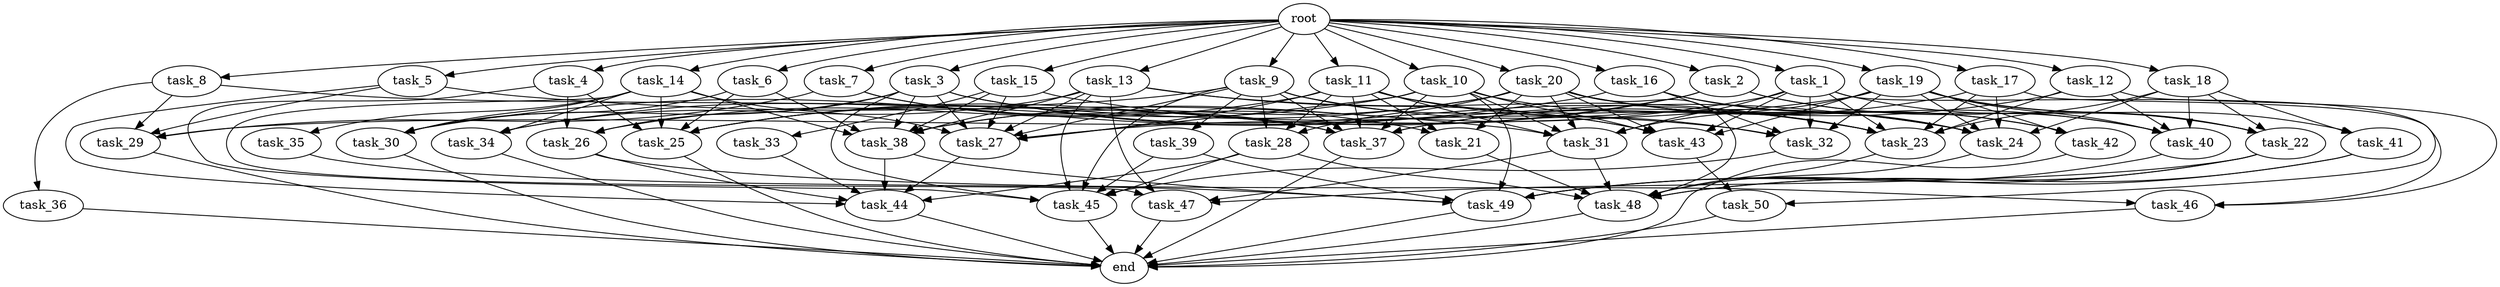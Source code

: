 digraph G {
  root [size="0.000000e+00"];
  task_1 [size="6.793486e+10"];
  task_2 [size="7.547872e+10"];
  task_3 [size="6.391233e+10"];
  task_4 [size="5.714133e+09"];
  task_5 [size="7.981151e+10"];
  task_6 [size="2.276569e+10"];
  task_7 [size="9.826140e+10"];
  task_8 [size="8.028187e+10"];
  task_9 [size="4.423663e+10"];
  task_10 [size="5.948417e+10"];
  task_11 [size="7.407122e+10"];
  task_12 [size="9.335053e+10"];
  task_13 [size="5.734583e+10"];
  task_14 [size="2.611957e+10"];
  task_15 [size="8.414967e+10"];
  task_16 [size="1.609278e+10"];
  task_17 [size="4.671693e+10"];
  task_18 [size="2.825816e+10"];
  task_19 [size="5.274436e+10"];
  task_20 [size="1.053716e+10"];
  task_21 [size="9.349018e+10"];
  task_22 [size="1.917301e+10"];
  task_23 [size="9.333521e+09"];
  task_24 [size="4.260624e+10"];
  task_25 [size="9.775990e+10"];
  task_26 [size="2.451365e+10"];
  task_27 [size="2.475358e+10"];
  task_28 [size="8.140902e+10"];
  task_29 [size="9.223346e+10"];
  task_30 [size="6.893708e+10"];
  task_31 [size="8.156091e+10"];
  task_32 [size="9.698767e+09"];
  task_33 [size="7.871629e+10"];
  task_34 [size="1.661345e+10"];
  task_35 [size="3.672670e+10"];
  task_36 [size="8.076569e+09"];
  task_37 [size="8.168979e+10"];
  task_38 [size="5.696381e+09"];
  task_39 [size="2.458059e+10"];
  task_40 [size="2.421087e+10"];
  task_41 [size="7.589533e+10"];
  task_42 [size="2.708847e+10"];
  task_43 [size="7.288644e+10"];
  task_44 [size="1.546416e+10"];
  task_45 [size="8.883106e+10"];
  task_46 [size="8.060847e+10"];
  task_47 [size="4.690492e+10"];
  task_48 [size="2.843160e+09"];
  task_49 [size="8.125367e+10"];
  task_50 [size="9.675056e+10"];
  end [size="0.000000e+00"];

  root -> task_1 [size="1.000000e-12"];
  root -> task_2 [size="1.000000e-12"];
  root -> task_3 [size="1.000000e-12"];
  root -> task_4 [size="1.000000e-12"];
  root -> task_5 [size="1.000000e-12"];
  root -> task_6 [size="1.000000e-12"];
  root -> task_7 [size="1.000000e-12"];
  root -> task_8 [size="1.000000e-12"];
  root -> task_9 [size="1.000000e-12"];
  root -> task_10 [size="1.000000e-12"];
  root -> task_11 [size="1.000000e-12"];
  root -> task_12 [size="1.000000e-12"];
  root -> task_13 [size="1.000000e-12"];
  root -> task_14 [size="1.000000e-12"];
  root -> task_15 [size="1.000000e-12"];
  root -> task_16 [size="1.000000e-12"];
  root -> task_17 [size="1.000000e-12"];
  root -> task_18 [size="1.000000e-12"];
  root -> task_19 [size="1.000000e-12"];
  root -> task_20 [size="1.000000e-12"];
  task_1 -> task_22 [size="4.793254e+07"];
  task_1 -> task_23 [size="1.166690e+07"];
  task_1 -> task_31 [size="1.359348e+08"];
  task_1 -> task_32 [size="1.939753e+07"];
  task_1 -> task_38 [size="8.137688e+06"];
  task_1 -> task_43 [size="1.214774e+08"];
  task_1 -> task_46 [size="2.686949e+08"];
  task_2 -> task_22 [size="4.793254e+07"];
  task_2 -> task_25 [size="1.629332e+08"];
  task_2 -> task_27 [size="3.094197e+07"];
  task_2 -> task_40 [size="4.842175e+07"];
  task_3 -> task_23 [size="1.166690e+07"];
  task_3 -> task_26 [size="8.171217e+07"];
  task_3 -> task_27 [size="3.094197e+07"];
  task_3 -> task_30 [size="1.723427e+08"];
  task_3 -> task_32 [size="1.939753e+07"];
  task_3 -> task_38 [size="8.137688e+06"];
  task_3 -> task_45 [size="1.269015e+08"];
  task_4 -> task_25 [size="1.629332e+08"];
  task_4 -> task_26 [size="8.171217e+07"];
  task_4 -> task_45 [size="1.269015e+08"];
  task_5 -> task_29 [size="2.305836e+08"];
  task_5 -> task_31 [size="1.359348e+08"];
  task_5 -> task_44 [size="2.577359e+07"];
  task_6 -> task_25 [size="1.629332e+08"];
  task_6 -> task_30 [size="1.723427e+08"];
  task_6 -> task_38 [size="8.137688e+06"];
  task_7 -> task_21 [size="3.116339e+08"];
  task_7 -> task_29 [size="2.305836e+08"];
  task_7 -> task_37 [size="1.166997e+08"];
  task_8 -> task_29 [size="2.305836e+08"];
  task_8 -> task_36 [size="8.076569e+07"];
  task_8 -> task_37 [size="1.166997e+08"];
  task_9 -> task_24 [size="6.086606e+07"];
  task_9 -> task_27 [size="3.094197e+07"];
  task_9 -> task_28 [size="2.713634e+08"];
  task_9 -> task_34 [size="5.537817e+07"];
  task_9 -> task_37 [size="1.166997e+08"];
  task_9 -> task_39 [size="2.458059e+08"];
  task_9 -> task_43 [size="1.214774e+08"];
  task_9 -> task_45 [size="1.269015e+08"];
  task_10 -> task_23 [size="1.166690e+07"];
  task_10 -> task_25 [size="1.629332e+08"];
  task_10 -> task_27 [size="3.094197e+07"];
  task_10 -> task_31 [size="1.359348e+08"];
  task_10 -> task_37 [size="1.166997e+08"];
  task_10 -> task_43 [size="1.214774e+08"];
  task_10 -> task_49 [size="1.160767e+08"];
  task_11 -> task_21 [size="3.116339e+08"];
  task_11 -> task_23 [size="1.166690e+07"];
  task_11 -> task_26 [size="8.171217e+07"];
  task_11 -> task_27 [size="3.094197e+07"];
  task_11 -> task_28 [size="2.713634e+08"];
  task_11 -> task_31 [size="1.359348e+08"];
  task_11 -> task_32 [size="1.939753e+07"];
  task_11 -> task_37 [size="1.166997e+08"];
  task_12 -> task_23 [size="1.166690e+07"];
  task_12 -> task_37 [size="1.166997e+08"];
  task_12 -> task_40 [size="4.842175e+07"];
  task_12 -> task_46 [size="2.686949e+08"];
  task_13 -> task_23 [size="1.166690e+07"];
  task_13 -> task_27 [size="3.094197e+07"];
  task_13 -> task_34 [size="5.537817e+07"];
  task_13 -> task_38 [size="8.137688e+06"];
  task_13 -> task_43 [size="1.214774e+08"];
  task_13 -> task_45 [size="1.269015e+08"];
  task_13 -> task_47 [size="1.172623e+08"];
  task_14 -> task_25 [size="1.629332e+08"];
  task_14 -> task_27 [size="3.094197e+07"];
  task_14 -> task_30 [size="1.723427e+08"];
  task_14 -> task_34 [size="5.537817e+07"];
  task_14 -> task_35 [size="3.672670e+08"];
  task_14 -> task_38 [size="8.137688e+06"];
  task_14 -> task_47 [size="1.172623e+08"];
  task_15 -> task_24 [size="6.086606e+07"];
  task_15 -> task_27 [size="3.094197e+07"];
  task_15 -> task_33 [size="7.871629e+08"];
  task_15 -> task_38 [size="8.137688e+06"];
  task_16 -> task_24 [size="6.086606e+07"];
  task_16 -> task_30 [size="1.723427e+08"];
  task_16 -> task_32 [size="1.939753e+07"];
  task_16 -> task_42 [size="9.029492e+07"];
  task_17 -> task_23 [size="1.166690e+07"];
  task_17 -> task_24 [size="6.086606e+07"];
  task_17 -> task_37 [size="1.166997e+08"];
  task_17 -> task_50 [size="4.837528e+08"];
  task_18 -> task_22 [size="4.793254e+07"];
  task_18 -> task_23 [size="1.166690e+07"];
  task_18 -> task_24 [size="6.086606e+07"];
  task_18 -> task_40 [size="4.842175e+07"];
  task_18 -> task_41 [size="3.794766e+08"];
  task_19 -> task_22 [size="4.793254e+07"];
  task_19 -> task_24 [size="6.086606e+07"];
  task_19 -> task_29 [size="2.305836e+08"];
  task_19 -> task_31 [size="1.359348e+08"];
  task_19 -> task_32 [size="1.939753e+07"];
  task_19 -> task_40 [size="4.842175e+07"];
  task_19 -> task_41 [size="3.794766e+08"];
  task_19 -> task_42 [size="9.029492e+07"];
  task_19 -> task_43 [size="1.214774e+08"];
  task_20 -> task_21 [size="3.116339e+08"];
  task_20 -> task_24 [size="6.086606e+07"];
  task_20 -> task_25 [size="1.629332e+08"];
  task_20 -> task_28 [size="2.713634e+08"];
  task_20 -> task_31 [size="1.359348e+08"];
  task_20 -> task_38 [size="8.137688e+06"];
  task_20 -> task_40 [size="4.842175e+07"];
  task_20 -> task_42 [size="9.029492e+07"];
  task_20 -> task_43 [size="1.214774e+08"];
  task_20 -> task_48 [size="3.553950e+06"];
  task_21 -> task_48 [size="3.553950e+06"];
  task_22 -> task_47 [size="1.172623e+08"];
  task_22 -> task_48 [size="3.553950e+06"];
  task_22 -> task_49 [size="1.160767e+08"];
  task_23 -> task_48 [size="3.553950e+06"];
  task_24 -> task_48 [size="3.553950e+06"];
  task_25 -> end [size="1.000000e-12"];
  task_26 -> task_44 [size="2.577359e+07"];
  task_26 -> task_46 [size="2.686949e+08"];
  task_27 -> task_44 [size="2.577359e+07"];
  task_28 -> task_44 [size="2.577359e+07"];
  task_28 -> task_45 [size="1.269015e+08"];
  task_28 -> task_48 [size="3.553950e+06"];
  task_29 -> end [size="1.000000e-12"];
  task_30 -> end [size="1.000000e-12"];
  task_31 -> task_47 [size="1.172623e+08"];
  task_31 -> task_48 [size="3.553950e+06"];
  task_32 -> task_45 [size="1.269015e+08"];
  task_33 -> task_44 [size="2.577359e+07"];
  task_34 -> end [size="1.000000e-12"];
  task_35 -> task_49 [size="1.160767e+08"];
  task_36 -> end [size="1.000000e-12"];
  task_37 -> end [size="1.000000e-12"];
  task_38 -> task_44 [size="2.577359e+07"];
  task_38 -> task_49 [size="1.160767e+08"];
  task_39 -> task_45 [size="1.269015e+08"];
  task_39 -> task_49 [size="1.160767e+08"];
  task_40 -> task_49 [size="1.160767e+08"];
  task_41 -> task_48 [size="3.553950e+06"];
  task_41 -> task_49 [size="1.160767e+08"];
  task_42 -> end [size="1.000000e-12"];
  task_43 -> task_50 [size="4.837528e+08"];
  task_44 -> end [size="1.000000e-12"];
  task_45 -> end [size="1.000000e-12"];
  task_46 -> end [size="1.000000e-12"];
  task_47 -> end [size="1.000000e-12"];
  task_48 -> end [size="1.000000e-12"];
  task_49 -> end [size="1.000000e-12"];
  task_50 -> end [size="1.000000e-12"];
}
